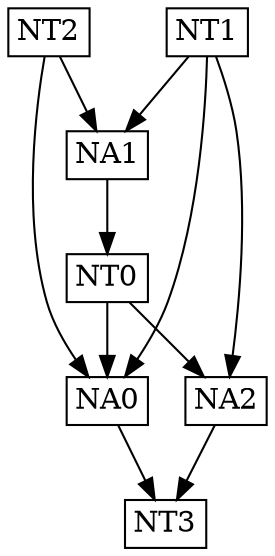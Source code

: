 digraph G{
rankdir=TB;
node [shape=rectangle, style="argument", width=0, height=0, margin=0.05];
edge [lblstyle="xshift=-6"];
NA0 [texlbl="\begin{tabular}{c}-3 \\5 \\-4 \\\hline -2\end{tabular}"];
NA1 [texlbl="\begin{tabular}{c}-4 \\-5 \\\hline 3\end{tabular}"];
NA2 [texlbl="\begin{tabular}{c}-5 \\-3 \\1 \\\hline -2\end{tabular}"];
NT0 [texlbl="3"];
NT1 [texlbl="5"];
NT2 [texlbl="-4"];
NT3 [texlbl="-2"];
NA0 -> NT3 [style ="support"];
NA1 -> NT0 [style ="support"];
NA2 -> NT3 [style ="support"];
NT0 -> NA0 [style ="attack"];
NT0 -> NA2 [style ="attack"];
NT1 -> NA0 [style ="support"];
NT1 -> NA1 [style ="attack"];
NT1 -> NA2 [style ="attack"];
NT2 -> NA0 [style ="support"];
NT2 -> NA1 [style ="support"];
}